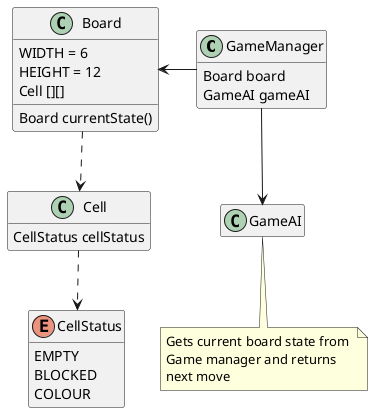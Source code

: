 @startuml

hide empty fields
hide empty methods

class GameManager {
    Board board
    GameAI gameAI
}

class Board {
    WIDTH = 6
    HEIGHT = 12
    Cell [][]
    Board currentState()
}

class Cell {
    CellStatus cellStatus
}

enum CellStatus {
    EMPTY
    BLOCKED
    COLOUR
}

class GameAI {

}

Cell ..> CellStatus
Board ..> Cell
GameManager --l> Board
GameManager --> GameAI

note bottom of GameAI: Gets current board state from \
\nGame manager and returns \
\nnext move

@enduml
